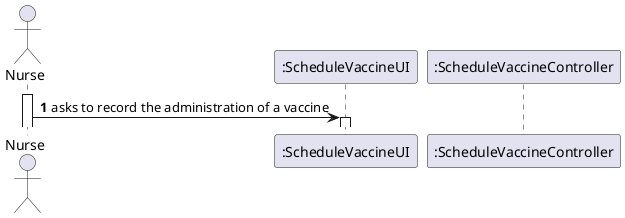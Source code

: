 @startuml US01_SD
autonumber
' hide footbox
actor "Nurse" as nurse

participant ":ScheduleVaccineUI" as ui
participant ":ScheduleVaccineController" as controller

activate nurse

nurse -> ui : asks to record the administration of a vaccine
activate ui
  